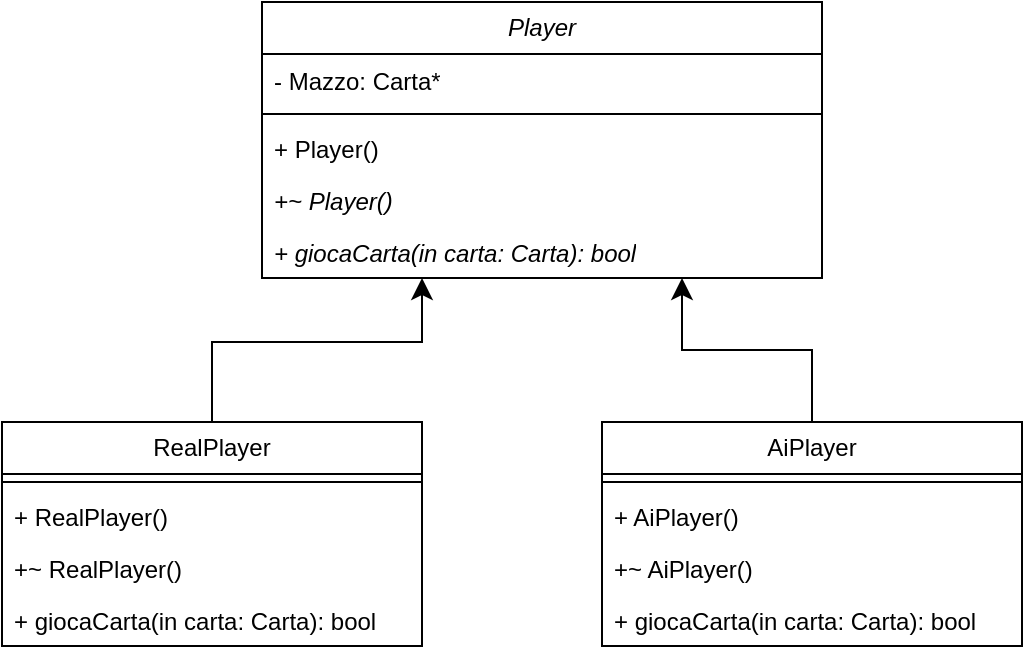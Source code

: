 <mxfile version="23.1.5" type="device">
  <diagram id="C5RBs43oDa-KdzZeNtuy" name="Page-1">
    <mxGraphModel dx="927" dy="533" grid="1" gridSize="10" guides="1" tooltips="1" connect="1" arrows="1" fold="1" page="1" pageScale="1" pageWidth="827" pageHeight="1169" math="0" shadow="0">
      <root>
        <mxCell id="WIyWlLk6GJQsqaUBKTNV-0" />
        <mxCell id="WIyWlLk6GJQsqaUBKTNV-1" parent="WIyWlLk6GJQsqaUBKTNV-0" />
        <mxCell id="ng-O49HPRoK2yzPJ1YBY-4" value="&lt;div&gt;&lt;i&gt;Player&lt;/i&gt;&lt;/div&gt;" style="swimlane;fontStyle=0;childLayout=stackLayout;horizontal=1;startSize=26;fillColor=none;horizontalStack=0;resizeParent=1;resizeParentMax=0;resizeLast=0;collapsible=1;marginBottom=0;whiteSpace=wrap;html=1;" vertex="1" parent="WIyWlLk6GJQsqaUBKTNV-1">
          <mxGeometry x="320" y="180" width="280" height="138" as="geometry" />
        </mxCell>
        <mxCell id="ng-O49HPRoK2yzPJ1YBY-5" value="- Mazzo: Carta*" style="text;strokeColor=none;fillColor=none;align=left;verticalAlign=top;spacingLeft=4;spacingRight=4;overflow=hidden;rotatable=0;points=[[0,0.5],[1,0.5]];portConstraint=eastwest;whiteSpace=wrap;html=1;" vertex="1" parent="ng-O49HPRoK2yzPJ1YBY-4">
          <mxGeometry y="26" width="280" height="26" as="geometry" />
        </mxCell>
        <mxCell id="ng-O49HPRoK2yzPJ1YBY-29" value="" style="line;strokeWidth=1;fillColor=none;align=left;verticalAlign=middle;spacingTop=-1;spacingLeft=3;spacingRight=3;rotatable=0;labelPosition=right;points=[];portConstraint=eastwest;strokeColor=inherit;" vertex="1" parent="ng-O49HPRoK2yzPJ1YBY-4">
          <mxGeometry y="52" width="280" height="8" as="geometry" />
        </mxCell>
        <mxCell id="ng-O49HPRoK2yzPJ1YBY-6" value="+ Player()" style="text;strokeColor=none;fillColor=none;align=left;verticalAlign=top;spacingLeft=4;spacingRight=4;overflow=hidden;rotatable=0;points=[[0,0.5],[1,0.5]];portConstraint=eastwest;whiteSpace=wrap;html=1;" vertex="1" parent="ng-O49HPRoK2yzPJ1YBY-4">
          <mxGeometry y="60" width="280" height="26" as="geometry" />
        </mxCell>
        <mxCell id="ng-O49HPRoK2yzPJ1YBY-7" value="&lt;div&gt;+~ Player()&lt;br&gt;&lt;/div&gt;" style="text;strokeColor=none;fillColor=none;align=left;verticalAlign=top;spacingLeft=4;spacingRight=4;overflow=hidden;rotatable=0;points=[[0,0.5],[1,0.5]];portConstraint=eastwest;whiteSpace=wrap;html=1;fontStyle=2" vertex="1" parent="ng-O49HPRoK2yzPJ1YBY-4">
          <mxGeometry y="86" width="280" height="26" as="geometry" />
        </mxCell>
        <mxCell id="ng-O49HPRoK2yzPJ1YBY-30" value="&lt;div&gt;+ giocaCarta(in carta: Carta): bool&lt;br&gt;&lt;/div&gt;" style="text;strokeColor=none;fillColor=none;align=left;verticalAlign=top;spacingLeft=4;spacingRight=4;overflow=hidden;rotatable=0;points=[[0,0.5],[1,0.5]];portConstraint=eastwest;whiteSpace=wrap;html=1;fontStyle=2" vertex="1" parent="ng-O49HPRoK2yzPJ1YBY-4">
          <mxGeometry y="112" width="280" height="26" as="geometry" />
        </mxCell>
        <mxCell id="ng-O49HPRoK2yzPJ1YBY-42" value="" style="edgeStyle=orthogonalEdgeStyle;rounded=0;orthogonalLoop=1;jettySize=auto;html=1;fontSize=12;startSize=8;endSize=8;" edge="1" parent="WIyWlLk6GJQsqaUBKTNV-1" source="ng-O49HPRoK2yzPJ1YBY-11" target="ng-O49HPRoK2yzPJ1YBY-30">
          <mxGeometry relative="1" as="geometry">
            <Array as="points">
              <mxPoint x="295" y="350" />
              <mxPoint x="400" y="350" />
            </Array>
          </mxGeometry>
        </mxCell>
        <mxCell id="ng-O49HPRoK2yzPJ1YBY-11" value="&lt;div&gt;RealPlayer&lt;/div&gt;" style="swimlane;fontStyle=0;childLayout=stackLayout;horizontal=1;startSize=26;fillColor=none;horizontalStack=0;resizeParent=1;resizeParentMax=0;resizeLast=0;collapsible=1;marginBottom=0;whiteSpace=wrap;html=1;" vertex="1" parent="WIyWlLk6GJQsqaUBKTNV-1">
          <mxGeometry x="190" y="390" width="210" height="112" as="geometry" />
        </mxCell>
        <mxCell id="ng-O49HPRoK2yzPJ1YBY-33" value="" style="line;strokeWidth=1;fillColor=none;align=left;verticalAlign=middle;spacingTop=-1;spacingLeft=3;spacingRight=3;rotatable=0;labelPosition=right;points=[];portConstraint=eastwest;strokeColor=inherit;" vertex="1" parent="ng-O49HPRoK2yzPJ1YBY-11">
          <mxGeometry y="26" width="210" height="8" as="geometry" />
        </mxCell>
        <mxCell id="ng-O49HPRoK2yzPJ1YBY-12" value="+ RealPlayer()" style="text;strokeColor=none;fillColor=none;align=left;verticalAlign=top;spacingLeft=4;spacingRight=4;overflow=hidden;rotatable=0;points=[[0,0.5],[1,0.5]];portConstraint=eastwest;whiteSpace=wrap;html=1;" vertex="1" parent="ng-O49HPRoK2yzPJ1YBY-11">
          <mxGeometry y="34" width="210" height="26" as="geometry" />
        </mxCell>
        <mxCell id="ng-O49HPRoK2yzPJ1YBY-13" value="+~ RealPlayer()" style="text;strokeColor=none;fillColor=none;align=left;verticalAlign=top;spacingLeft=4;spacingRight=4;overflow=hidden;rotatable=0;points=[[0,0.5],[1,0.5]];portConstraint=eastwest;whiteSpace=wrap;html=1;" vertex="1" parent="ng-O49HPRoK2yzPJ1YBY-11">
          <mxGeometry y="60" width="210" height="26" as="geometry" />
        </mxCell>
        <mxCell id="ng-O49HPRoK2yzPJ1YBY-14" value="+ giocaCarta(in carta: Carta): bool" style="text;strokeColor=none;fillColor=none;align=left;verticalAlign=top;spacingLeft=4;spacingRight=4;overflow=hidden;rotatable=0;points=[[0,0.5],[1,0.5]];portConstraint=eastwest;whiteSpace=wrap;html=1;" vertex="1" parent="ng-O49HPRoK2yzPJ1YBY-11">
          <mxGeometry y="86" width="210" height="26" as="geometry" />
        </mxCell>
        <mxCell id="ng-O49HPRoK2yzPJ1YBY-41" style="edgeStyle=orthogonalEdgeStyle;rounded=0;orthogonalLoop=1;jettySize=auto;html=1;entryX=0.75;entryY=1;entryDx=0;entryDy=0;fontSize=12;startSize=8;endSize=8;" edge="1" parent="WIyWlLk6GJQsqaUBKTNV-1" source="ng-O49HPRoK2yzPJ1YBY-36" target="ng-O49HPRoK2yzPJ1YBY-4">
          <mxGeometry relative="1" as="geometry" />
        </mxCell>
        <mxCell id="ng-O49HPRoK2yzPJ1YBY-36" value="&lt;div&gt;AiPlayer&lt;/div&gt;" style="swimlane;fontStyle=0;childLayout=stackLayout;horizontal=1;startSize=26;fillColor=none;horizontalStack=0;resizeParent=1;resizeParentMax=0;resizeLast=0;collapsible=1;marginBottom=0;whiteSpace=wrap;html=1;" vertex="1" parent="WIyWlLk6GJQsqaUBKTNV-1">
          <mxGeometry x="490" y="390" width="210" height="112" as="geometry" />
        </mxCell>
        <mxCell id="ng-O49HPRoK2yzPJ1YBY-37" value="" style="line;strokeWidth=1;fillColor=none;align=left;verticalAlign=middle;spacingTop=-1;spacingLeft=3;spacingRight=3;rotatable=0;labelPosition=right;points=[];portConstraint=eastwest;strokeColor=inherit;" vertex="1" parent="ng-O49HPRoK2yzPJ1YBY-36">
          <mxGeometry y="26" width="210" height="8" as="geometry" />
        </mxCell>
        <mxCell id="ng-O49HPRoK2yzPJ1YBY-38" value="+ AiPlayer()" style="text;strokeColor=none;fillColor=none;align=left;verticalAlign=top;spacingLeft=4;spacingRight=4;overflow=hidden;rotatable=0;points=[[0,0.5],[1,0.5]];portConstraint=eastwest;whiteSpace=wrap;html=1;" vertex="1" parent="ng-O49HPRoK2yzPJ1YBY-36">
          <mxGeometry y="34" width="210" height="26" as="geometry" />
        </mxCell>
        <mxCell id="ng-O49HPRoK2yzPJ1YBY-39" value="+~ AiPlayer()" style="text;strokeColor=none;fillColor=none;align=left;verticalAlign=top;spacingLeft=4;spacingRight=4;overflow=hidden;rotatable=0;points=[[0,0.5],[1,0.5]];portConstraint=eastwest;whiteSpace=wrap;html=1;" vertex="1" parent="ng-O49HPRoK2yzPJ1YBY-36">
          <mxGeometry y="60" width="210" height="26" as="geometry" />
        </mxCell>
        <mxCell id="ng-O49HPRoK2yzPJ1YBY-40" value="+ giocaCarta(in carta: Carta): bool" style="text;strokeColor=none;fillColor=none;align=left;verticalAlign=top;spacingLeft=4;spacingRight=4;overflow=hidden;rotatable=0;points=[[0,0.5],[1,0.5]];portConstraint=eastwest;whiteSpace=wrap;html=1;" vertex="1" parent="ng-O49HPRoK2yzPJ1YBY-36">
          <mxGeometry y="86" width="210" height="26" as="geometry" />
        </mxCell>
      </root>
    </mxGraphModel>
  </diagram>
</mxfile>
